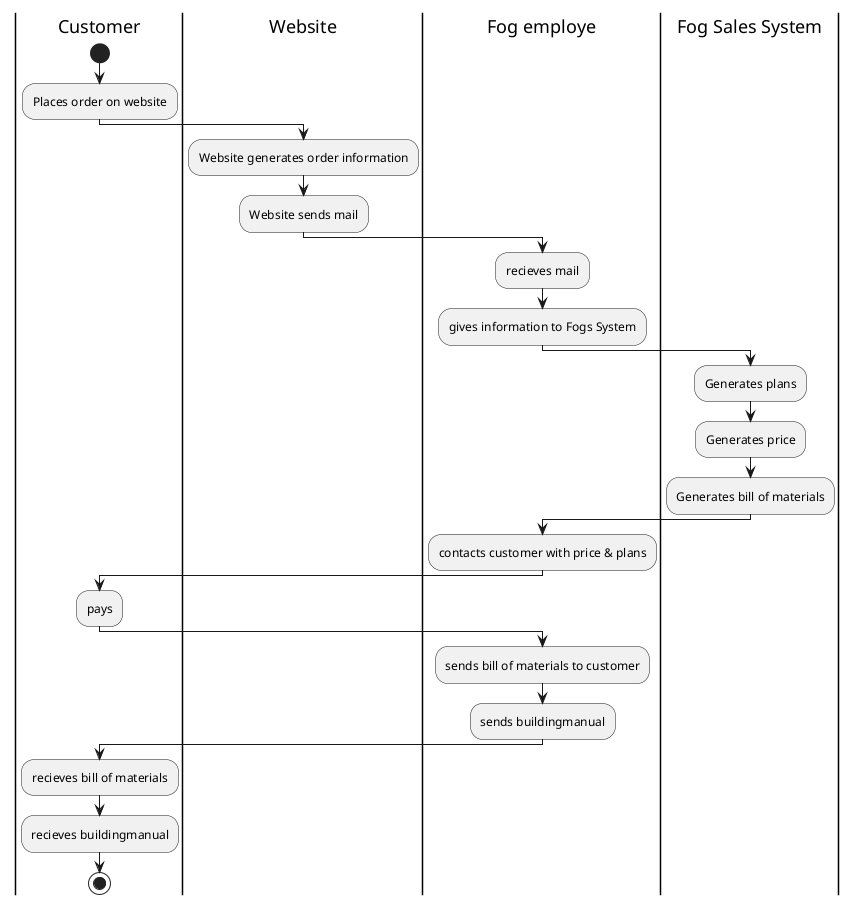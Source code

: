 @startuml
'https://plantuml.com/activity-diagram-beta

|Customer|
start
:Places order on website;
|Website|
:Website generates order information;
:Website sends mail;
|Fog employe|
:recieves mail;
:gives information to Fogs System;
|Fog Sales System|
:Generates plans;
:Generates price;
:Generates bill of materials;
|Fog employe|
:contacts customer with price & plans;
|Customer|
:pays;
|Fog employe|
:sends bill of materials to customer;
:sends buildingmanual;
|Customer|
:recieves bill of materials;
:recieves buildingmanual;
stop

@enduml
